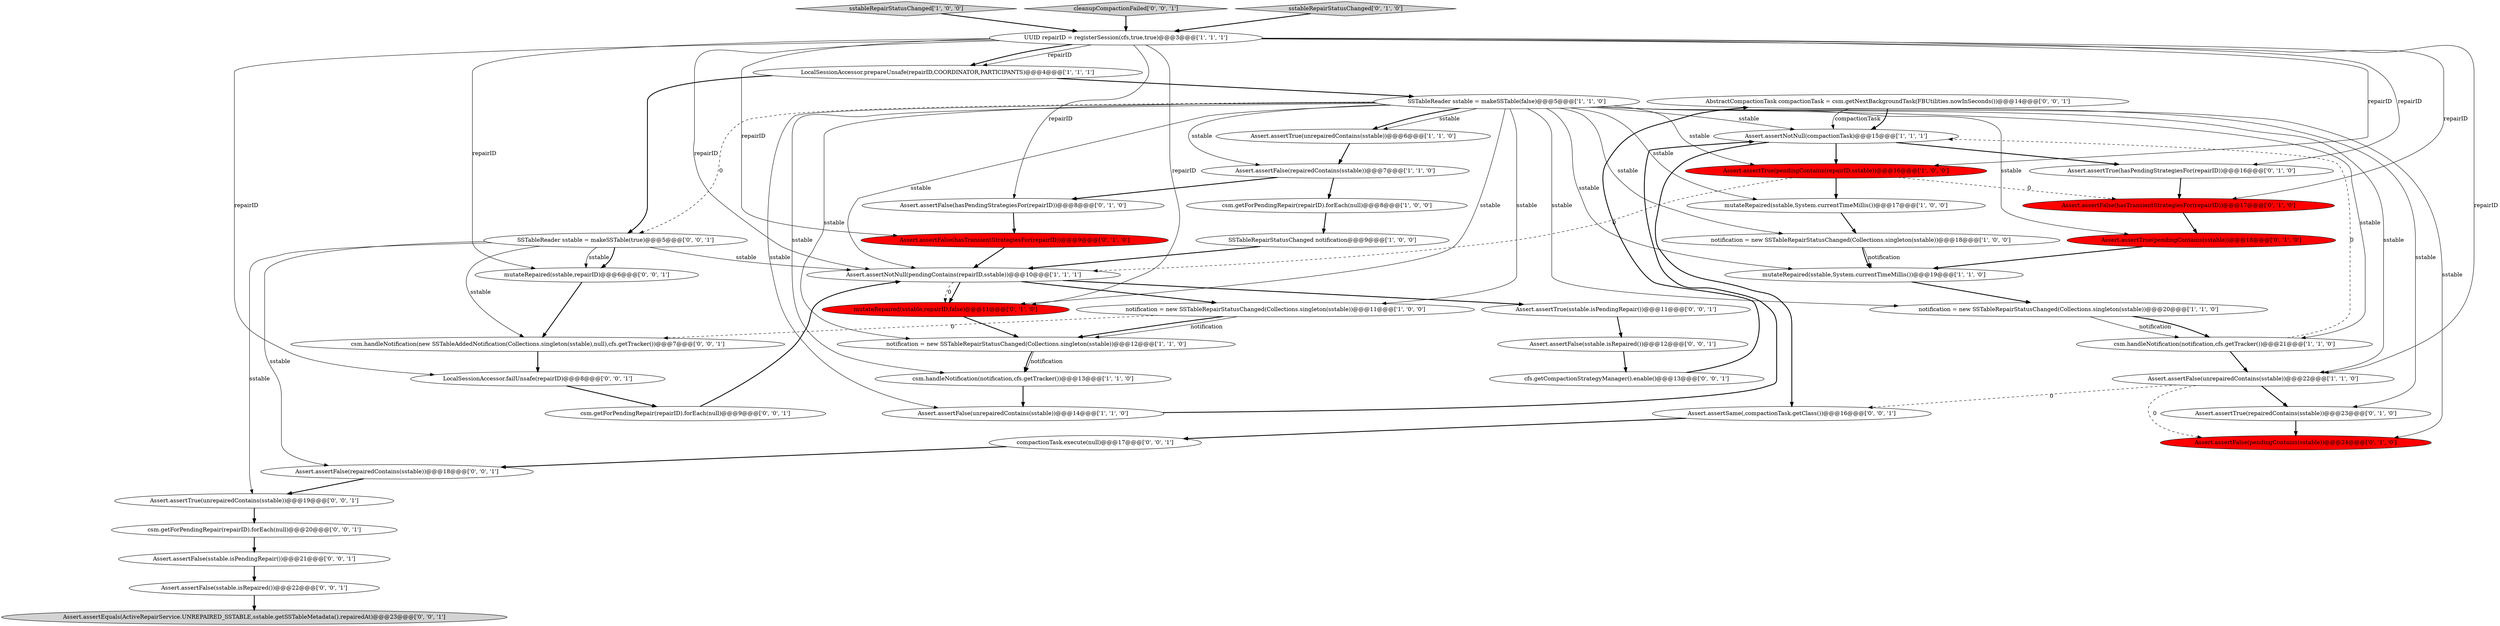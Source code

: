 digraph {
37 [style = filled, label = "AbstractCompactionTask compactionTask = csm.getNextBackgroundTask(FBUtilities.nowInSeconds())@@@14@@@['0', '0', '1']", fillcolor = white, shape = ellipse image = "AAA0AAABBB3BBB"];
8 [style = filled, label = "Assert.assertNotNull(pendingContains(repairID,sstable))@@@10@@@['1', '1', '1']", fillcolor = white, shape = ellipse image = "AAA0AAABBB1BBB"];
29 [style = filled, label = "Assert.assertFalse(hasTransientStrategiesFor(repairID))@@@17@@@['0', '1', '0']", fillcolor = red, shape = ellipse image = "AAA1AAABBB2BBB"];
30 [style = filled, label = "Assert.assertTrue(sstable.isPendingRepair())@@@11@@@['0', '0', '1']", fillcolor = white, shape = ellipse image = "AAA0AAABBB3BBB"];
2 [style = filled, label = "sstableRepairStatusChanged['1', '0', '0']", fillcolor = lightgray, shape = diamond image = "AAA0AAABBB1BBB"];
36 [style = filled, label = "LocalSessionAccessor.failUnsafe(repairID)@@@8@@@['0', '0', '1']", fillcolor = white, shape = ellipse image = "AAA0AAABBB3BBB"];
28 [style = filled, label = "mutateRepaired(sstable,repairID,false)@@@11@@@['0', '1', '0']", fillcolor = red, shape = ellipse image = "AAA1AAABBB2BBB"];
45 [style = filled, label = "mutateRepaired(sstable,repairID)@@@6@@@['0', '0', '1']", fillcolor = white, shape = ellipse image = "AAA0AAABBB3BBB"];
0 [style = filled, label = "csm.handleNotification(notification,cfs.getTracker())@@@13@@@['1', '1', '0']", fillcolor = white, shape = ellipse image = "AAA0AAABBB1BBB"];
14 [style = filled, label = "LocalSessionAccessor.prepareUnsafe(repairID,COORDINATOR,PARTICIPANTS)@@@4@@@['1', '1', '1']", fillcolor = white, shape = ellipse image = "AAA0AAABBB1BBB"];
32 [style = filled, label = "cleanupCompactionFailed['0', '0', '1']", fillcolor = lightgray, shape = diamond image = "AAA0AAABBB3BBB"];
11 [style = filled, label = "Assert.assertNotNull(compactionTask)@@@15@@@['1', '1', '1']", fillcolor = white, shape = ellipse image = "AAA0AAABBB1BBB"];
12 [style = filled, label = "notification = new SSTableRepairStatusChanged(Collections.singleton(sstable))@@@11@@@['1', '0', '0']", fillcolor = white, shape = ellipse image = "AAA0AAABBB1BBB"];
16 [style = filled, label = "Assert.assertFalse(repairedContains(sstable))@@@7@@@['1', '1', '0']", fillcolor = white, shape = ellipse image = "AAA0AAABBB1BBB"];
1 [style = filled, label = "notification = new SSTableRepairStatusChanged(Collections.singleton(sstable))@@@18@@@['1', '0', '0']", fillcolor = white, shape = ellipse image = "AAA0AAABBB1BBB"];
47 [style = filled, label = "Assert.assertFalse(sstable.isRepaired())@@@12@@@['0', '0', '1']", fillcolor = white, shape = ellipse image = "AAA0AAABBB3BBB"];
46 [style = filled, label = "Assert.assertFalse(sstable.isRepaired())@@@22@@@['0', '0', '1']", fillcolor = white, shape = ellipse image = "AAA0AAABBB3BBB"];
22 [style = filled, label = "Assert.assertTrue(hasPendingStrategiesFor(repairID))@@@16@@@['0', '1', '0']", fillcolor = white, shape = ellipse image = "AAA0AAABBB2BBB"];
9 [style = filled, label = "mutateRepaired(sstable,System.currentTimeMillis())@@@17@@@['1', '0', '0']", fillcolor = white, shape = ellipse image = "AAA0AAABBB1BBB"];
42 [style = filled, label = "csm.handleNotification(new SSTableAddedNotification(Collections.singleton(sstable),null),cfs.getTracker())@@@7@@@['0', '0', '1']", fillcolor = white, shape = ellipse image = "AAA0AAABBB3BBB"];
19 [style = filled, label = "Assert.assertFalse(unrepairedContains(sstable))@@@22@@@['1', '1', '0']", fillcolor = white, shape = ellipse image = "AAA0AAABBB1BBB"];
38 [style = filled, label = "SSTableReader sstable = makeSSTable(true)@@@5@@@['0', '0', '1']", fillcolor = white, shape = ellipse image = "AAA0AAABBB3BBB"];
5 [style = filled, label = "UUID repairID = registerSession(cfs,true,true)@@@3@@@['1', '1', '1']", fillcolor = white, shape = ellipse image = "AAA0AAABBB1BBB"];
4 [style = filled, label = "csm.handleNotification(notification,cfs.getTracker())@@@21@@@['1', '1', '0']", fillcolor = white, shape = ellipse image = "AAA0AAABBB1BBB"];
21 [style = filled, label = "sstableRepairStatusChanged['0', '1', '0']", fillcolor = lightgray, shape = diamond image = "AAA0AAABBB2BBB"];
39 [style = filled, label = "csm.getForPendingRepair(repairID).forEach(null)@@@20@@@['0', '0', '1']", fillcolor = white, shape = ellipse image = "AAA0AAABBB3BBB"];
10 [style = filled, label = "Assert.assertFalse(unrepairedContains(sstable))@@@14@@@['1', '1', '0']", fillcolor = white, shape = ellipse image = "AAA0AAABBB1BBB"];
35 [style = filled, label = "compactionTask.execute(null)@@@17@@@['0', '0', '1']", fillcolor = white, shape = ellipse image = "AAA0AAABBB3BBB"];
44 [style = filled, label = "Assert.assertEquals(ActiveRepairService.UNREPAIRED_SSTABLE,sstable.getSSTableMetadata().repairedAt)@@@23@@@['0', '0', '1']", fillcolor = lightgray, shape = ellipse image = "AAA0AAABBB3BBB"];
27 [style = filled, label = "Assert.assertTrue(repairedContains(sstable))@@@23@@@['0', '1', '0']", fillcolor = white, shape = ellipse image = "AAA0AAABBB2BBB"];
41 [style = filled, label = "csm.getForPendingRepair(repairID).forEach(null)@@@9@@@['0', '0', '1']", fillcolor = white, shape = ellipse image = "AAA0AAABBB3BBB"];
33 [style = filled, label = "Assert.assertTrue(unrepairedContains(sstable))@@@19@@@['0', '0', '1']", fillcolor = white, shape = ellipse image = "AAA0AAABBB3BBB"];
6 [style = filled, label = "notification = new SSTableRepairStatusChanged(Collections.singleton(sstable))@@@12@@@['1', '1', '0']", fillcolor = white, shape = ellipse image = "AAA0AAABBB1BBB"];
25 [style = filled, label = "Assert.assertFalse(pendingContains(sstable))@@@24@@@['0', '1', '0']", fillcolor = red, shape = ellipse image = "AAA1AAABBB2BBB"];
26 [style = filled, label = "Assert.assertFalse(hasPendingStrategiesFor(repairID))@@@8@@@['0', '1', '0']", fillcolor = white, shape = ellipse image = "AAA0AAABBB2BBB"];
34 [style = filled, label = "cfs.getCompactionStrategyManager().enable()@@@13@@@['0', '0', '1']", fillcolor = white, shape = ellipse image = "AAA0AAABBB3BBB"];
13 [style = filled, label = "mutateRepaired(sstable,System.currentTimeMillis())@@@19@@@['1', '1', '0']", fillcolor = white, shape = ellipse image = "AAA0AAABBB1BBB"];
15 [style = filled, label = "SSTableReader sstable = makeSSTable(false)@@@5@@@['1', '1', '0']", fillcolor = white, shape = ellipse image = "AAA0AAABBB1BBB"];
17 [style = filled, label = "SSTableRepairStatusChanged notification@@@9@@@['1', '0', '0']", fillcolor = white, shape = ellipse image = "AAA0AAABBB1BBB"];
40 [style = filled, label = "Assert.assertFalse(sstable.isPendingRepair())@@@21@@@['0', '0', '1']", fillcolor = white, shape = ellipse image = "AAA0AAABBB3BBB"];
31 [style = filled, label = "Assert.assertSame(,compactionTask.getClass())@@@16@@@['0', '0', '1']", fillcolor = white, shape = ellipse image = "AAA0AAABBB3BBB"];
43 [style = filled, label = "Assert.assertFalse(repairedContains(sstable))@@@18@@@['0', '0', '1']", fillcolor = white, shape = ellipse image = "AAA0AAABBB3BBB"];
20 [style = filled, label = "csm.getForPendingRepair(repairID).forEach(null)@@@8@@@['1', '0', '0']", fillcolor = white, shape = ellipse image = "AAA0AAABBB1BBB"];
18 [style = filled, label = "notification = new SSTableRepairStatusChanged(Collections.singleton(sstable))@@@20@@@['1', '1', '0']", fillcolor = white, shape = ellipse image = "AAA0AAABBB1BBB"];
3 [style = filled, label = "Assert.assertTrue(pendingContains(repairID,sstable))@@@16@@@['1', '0', '0']", fillcolor = red, shape = ellipse image = "AAA1AAABBB1BBB"];
24 [style = filled, label = "Assert.assertFalse(hasTransientStrategiesFor(repairID))@@@9@@@['0', '1', '0']", fillcolor = red, shape = ellipse image = "AAA1AAABBB2BBB"];
23 [style = filled, label = "Assert.assertTrue(pendingContains(sstable))@@@18@@@['0', '1', '0']", fillcolor = red, shape = ellipse image = "AAA1AAABBB2BBB"];
7 [style = filled, label = "Assert.assertTrue(unrepairedContains(sstable))@@@6@@@['1', '1', '0']", fillcolor = white, shape = ellipse image = "AAA0AAABBB1BBB"];
8->30 [style = bold, label=""];
28->6 [style = bold, label=""];
37->11 [style = bold, label=""];
15->19 [style = solid, label="sstable"];
41->8 [style = bold, label=""];
5->19 [style = solid, label="repairID"];
35->43 [style = bold, label=""];
15->13 [style = solid, label="sstable"];
18->4 [style = solid, label="notification"];
1->13 [style = bold, label=""];
15->12 [style = solid, label="sstable"];
15->38 [style = dashed, label="0"];
31->35 [style = bold, label=""];
23->13 [style = bold, label=""];
7->16 [style = bold, label=""];
15->8 [style = solid, label="sstable"];
45->42 [style = bold, label=""];
47->34 [style = bold, label=""];
27->25 [style = bold, label=""];
15->1 [style = solid, label="sstable"];
10->11 [style = bold, label=""];
38->33 [style = solid, label="sstable"];
8->28 [style = bold, label=""];
36->41 [style = bold, label=""];
15->16 [style = solid, label="sstable"];
5->8 [style = solid, label="repairID"];
4->19 [style = bold, label=""];
16->26 [style = bold, label=""];
38->45 [style = solid, label="sstable"];
14->38 [style = bold, label=""];
38->45 [style = bold, label=""];
29->23 [style = bold, label=""];
8->28 [style = dashed, label="0"];
26->24 [style = bold, label=""];
15->4 [style = solid, label="sstable"];
18->4 [style = bold, label=""];
15->6 [style = solid, label="sstable"];
15->27 [style = solid, label="sstable"];
15->3 [style = solid, label="sstable"];
43->33 [style = bold, label=""];
14->15 [style = bold, label=""];
30->47 [style = bold, label=""];
19->25 [style = dashed, label="0"];
24->8 [style = bold, label=""];
9->1 [style = bold, label=""];
16->20 [style = bold, label=""];
5->3 [style = solid, label="repairID"];
13->18 [style = bold, label=""];
46->44 [style = bold, label=""];
17->8 [style = bold, label=""];
15->10 [style = solid, label="sstable"];
15->11 [style = solid, label="sstable"];
15->28 [style = solid, label="sstable"];
22->29 [style = bold, label=""];
15->9 [style = solid, label="sstable"];
15->7 [style = solid, label="sstable"];
5->24 [style = solid, label="repairID"];
3->9 [style = bold, label=""];
15->0 [style = solid, label="sstable"];
21->5 [style = bold, label=""];
11->31 [style = bold, label=""];
15->25 [style = solid, label="sstable"];
12->42 [style = dashed, label="0"];
11->3 [style = bold, label=""];
39->40 [style = bold, label=""];
15->18 [style = solid, label="sstable"];
5->29 [style = solid, label="repairID"];
11->22 [style = bold, label=""];
5->14 [style = solid, label="repairID"];
8->12 [style = bold, label=""];
2->5 [style = bold, label=""];
5->26 [style = solid, label="repairID"];
19->31 [style = dashed, label="0"];
3->29 [style = dashed, label="0"];
32->5 [style = bold, label=""];
5->28 [style = solid, label="repairID"];
20->17 [style = bold, label=""];
15->7 [style = bold, label=""];
38->42 [style = solid, label="sstable"];
1->13 [style = solid, label="notification"];
5->45 [style = solid, label="repairID"];
37->11 [style = solid, label="compactionTask"];
6->0 [style = bold, label=""];
5->14 [style = bold, label=""];
42->36 [style = bold, label=""];
12->6 [style = bold, label=""];
5->22 [style = solid, label="repairID"];
40->46 [style = bold, label=""];
12->6 [style = solid, label="notification"];
15->23 [style = solid, label="sstable"];
0->10 [style = bold, label=""];
33->39 [style = bold, label=""];
34->37 [style = bold, label=""];
19->27 [style = bold, label=""];
38->43 [style = solid, label="sstable"];
5->36 [style = solid, label="repairID"];
38->8 [style = solid, label="sstable"];
3->8 [style = dashed, label="0"];
4->11 [style = dashed, label="0"];
6->0 [style = solid, label="notification"];
}
